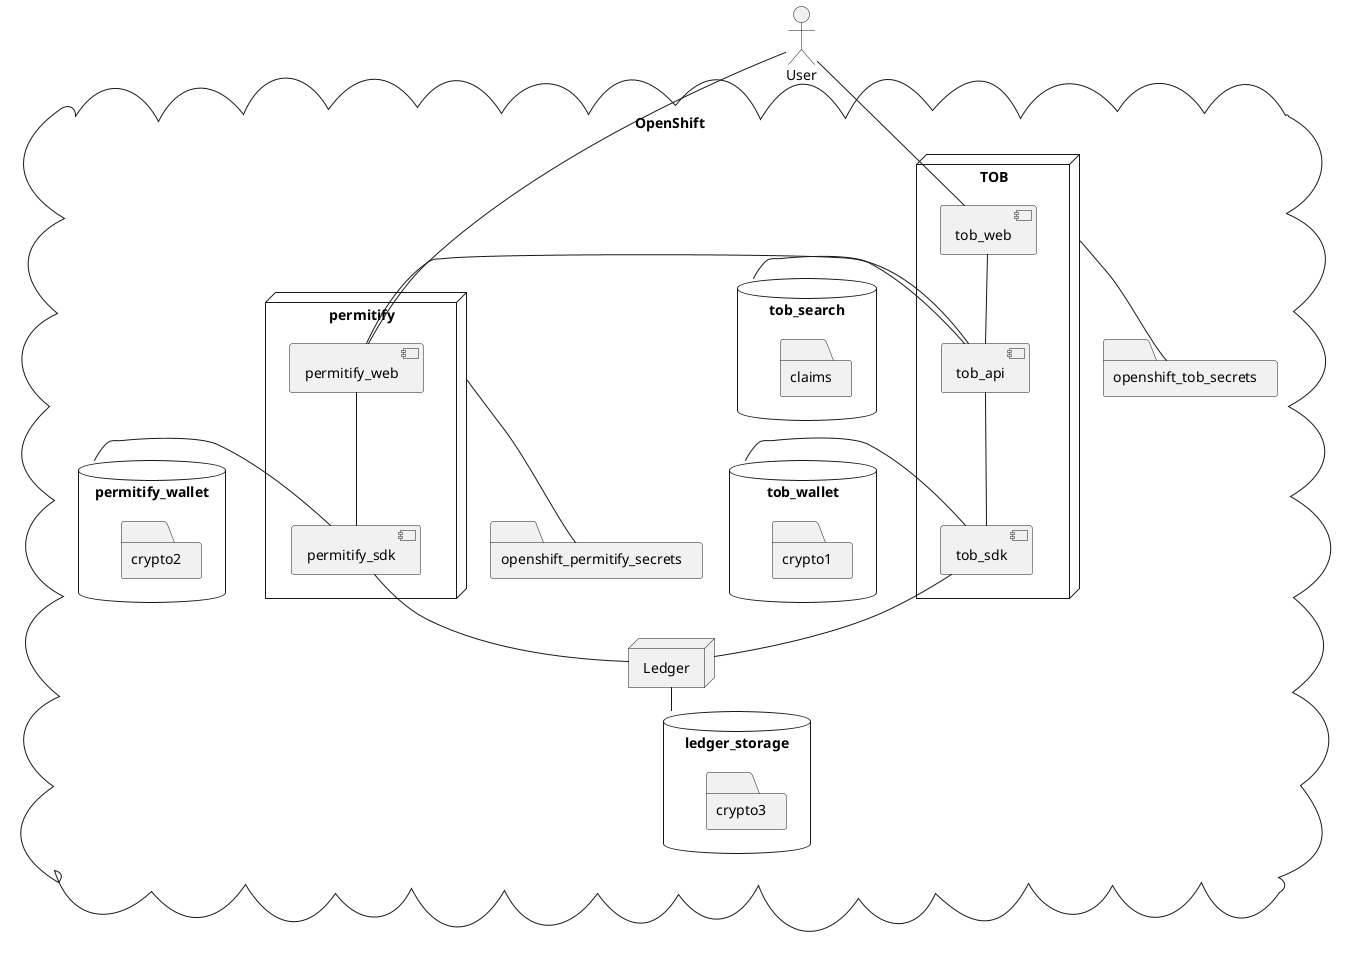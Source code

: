 @startuml

actor User

cloud OpenShift {
  node Ledger
  database ledger_storage {
    folder crypto3
  }

  node TOB {
    component tob_web
    component tob_api
    component tob_sdk
  }
  folder openshift_tob_secrets
  database tob_search {
    folder claims
  }
  database tob_wallet {
    folder crypto1
  }

  node permitify {
    component permitify_web
    component permitify_sdk
  }
  folder openshift_permitify_secrets
  database permitify_wallet {
    folder crypto2
  }
}

User -down- tob_web
User -down- permitify_web

tob_web -down- tob_api
tob_api -down- tob_sdk
tob_sdk -down- Ledger
tob_api -left- tob_search
tob_sdk -left- tob_wallet

permitify_web -down- permitify_sdk
permitify_sdk -down- Ledger
permitify_web -left- tob_api
permitify_sdk -left- permitify_wallet

TOB -down- openshift_tob_secrets
permitify -down- openshift_permitify_secrets

Ledger -down- ledger_storage

@enduml
